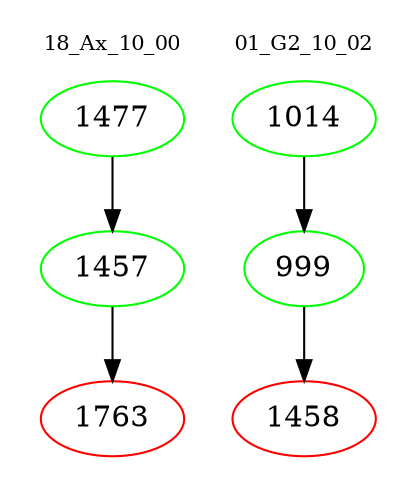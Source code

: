 digraph{
subgraph cluster_0 {
color = white
label = "18_Ax_10_00";
fontsize=10;
T0_1477 [label="1477", color="green"]
T0_1477 -> T0_1457 [color="black"]
T0_1457 [label="1457", color="green"]
T0_1457 -> T0_1763 [color="black"]
T0_1763 [label="1763", color="red"]
}
subgraph cluster_1 {
color = white
label = "01_G2_10_02";
fontsize=10;
T1_1014 [label="1014", color="green"]
T1_1014 -> T1_999 [color="black"]
T1_999 [label="999", color="green"]
T1_999 -> T1_1458 [color="black"]
T1_1458 [label="1458", color="red"]
}
}
